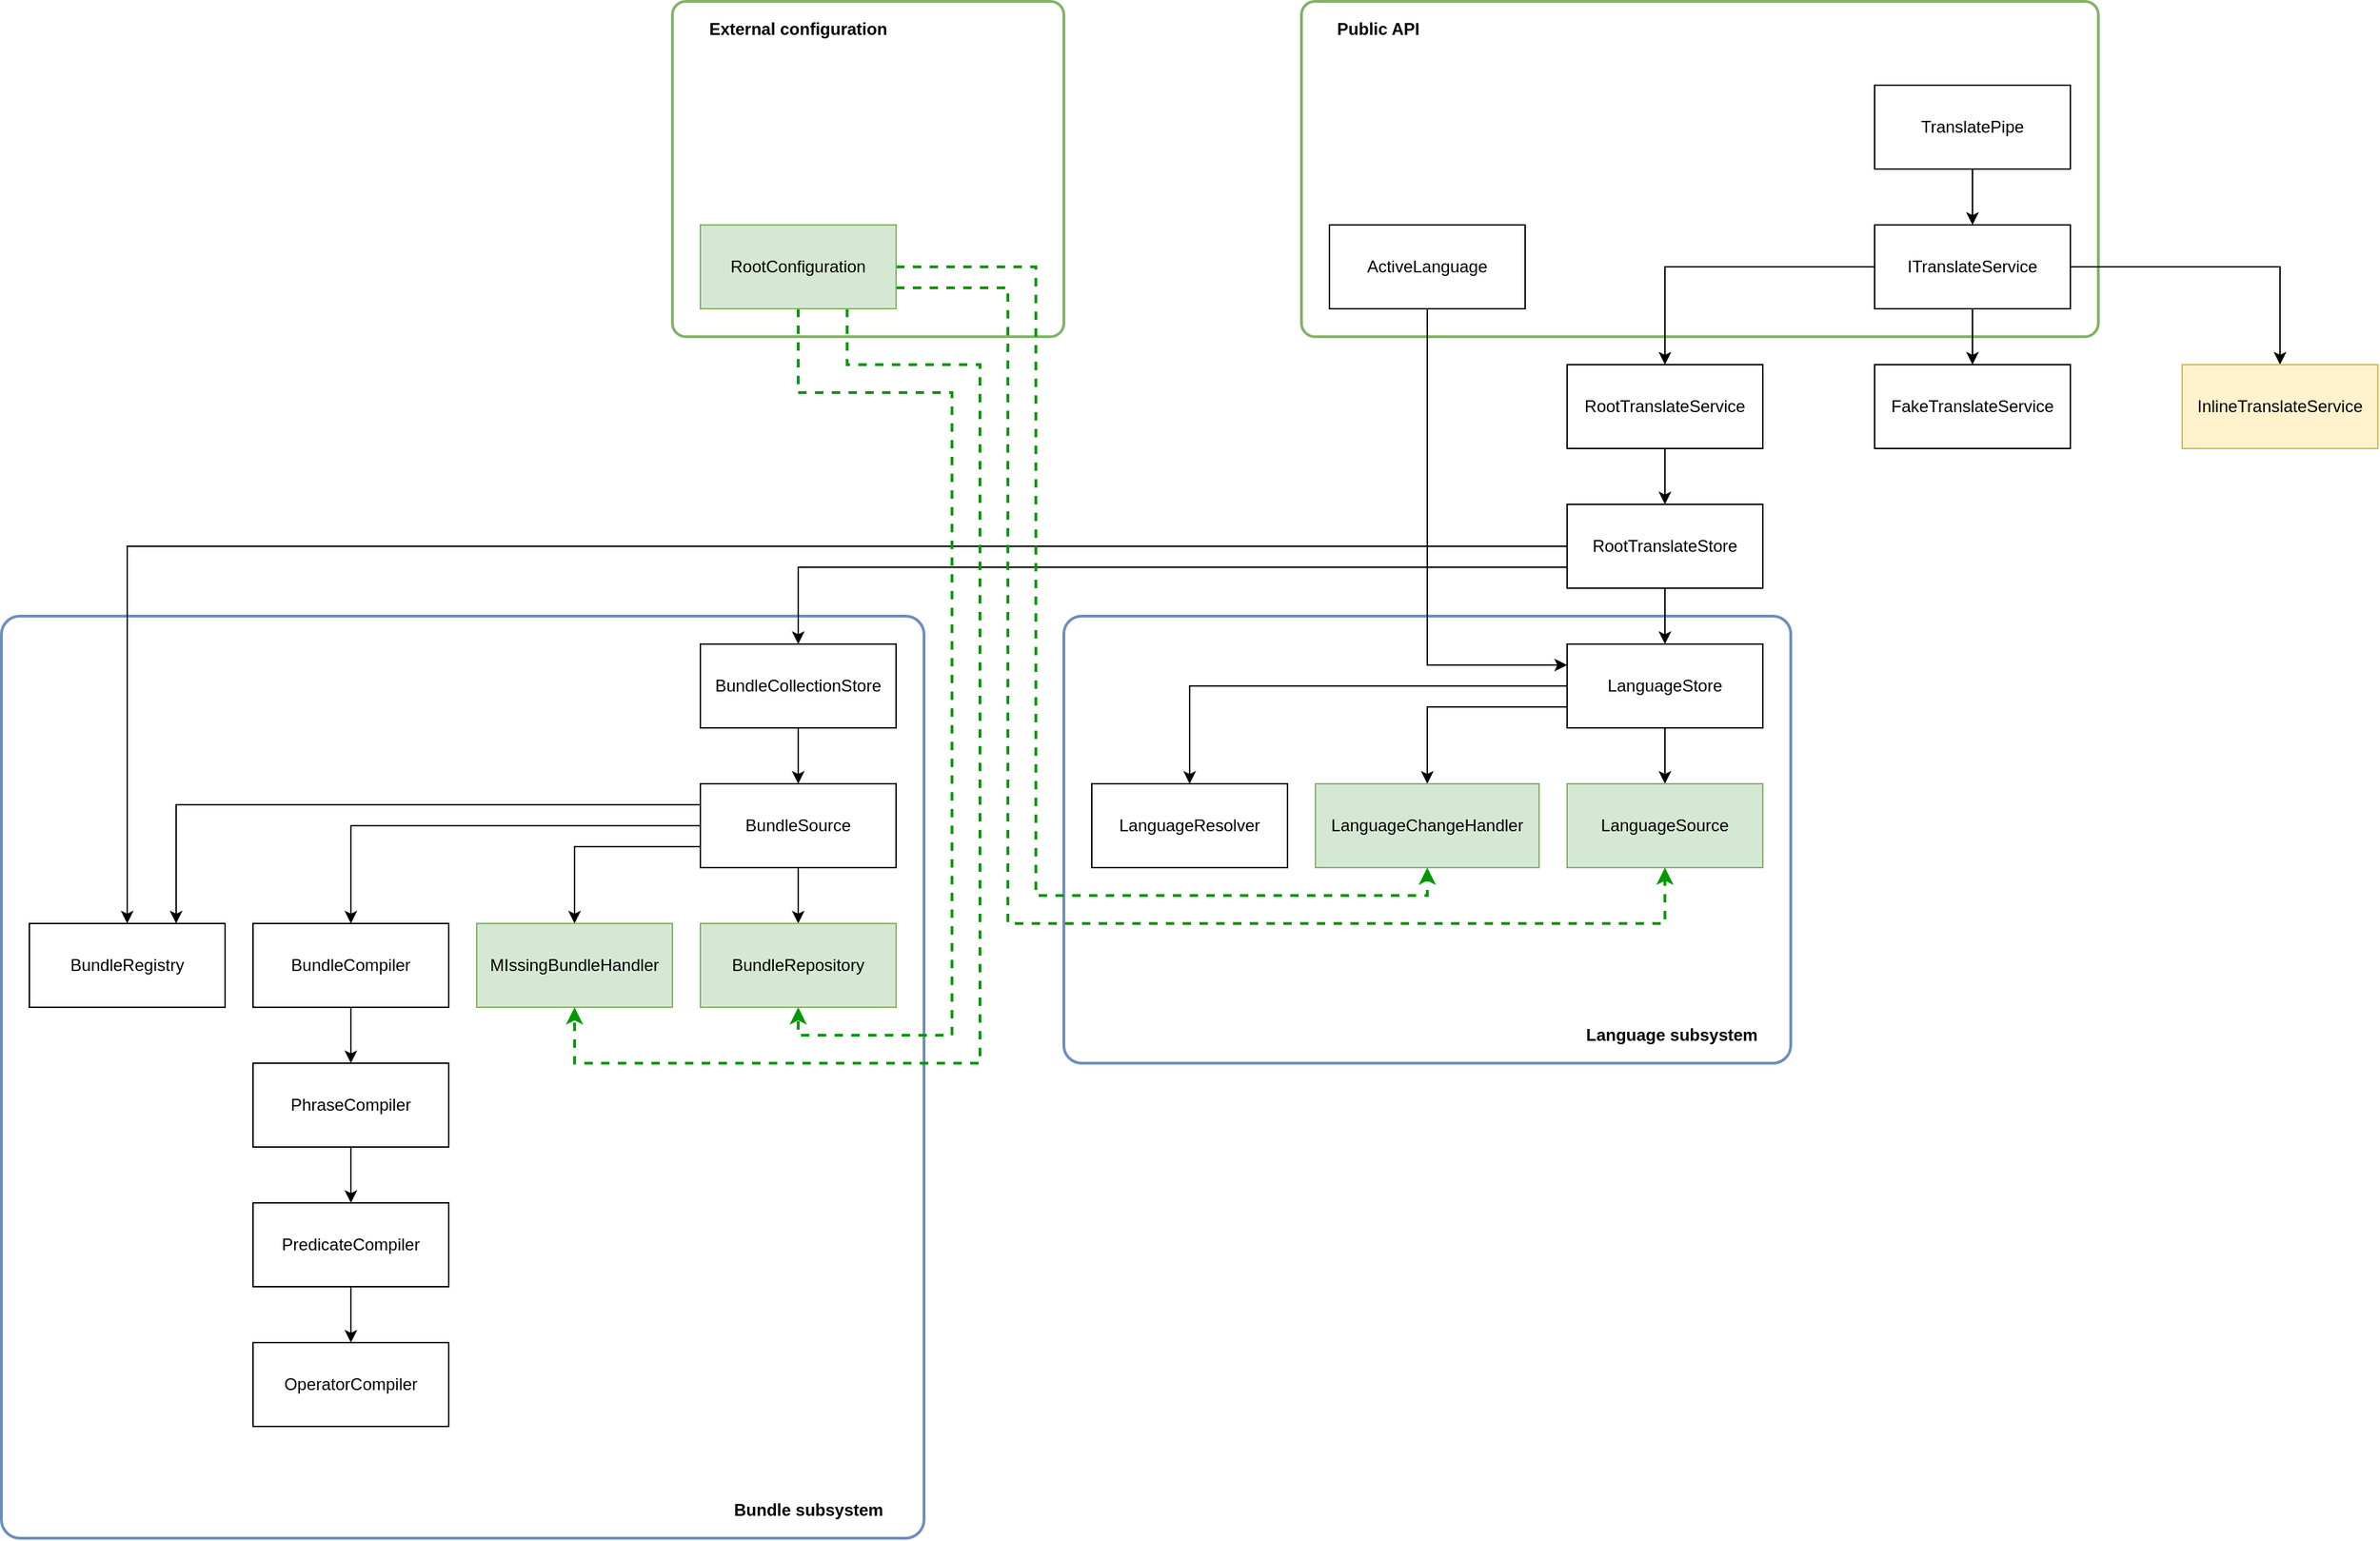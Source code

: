 <mxfile version="13.7.9" type="embed"><diagram id="LMRgBZ4KX8tI2kqlJ1hC" name="Page-1"><mxGraphModel dx="1038" dy="721" grid="1" gridSize="10" guides="1" tooltips="1" connect="1" arrows="1" fold="1" page="1" pageScale="1" pageWidth="2336" pageHeight="1654" background="none" math="0" shadow="0"><root><mxCell id="0"/><mxCell id="1" parent="0"/><mxCell id="ZLy822PfVIKRX5vYNm9j-60" value="" style="rounded=1;whiteSpace=wrap;html=1;strokeWidth=2;strokeColor=#82b366;arcSize=4;imageAspect=0;fillColor=none;" parent="1" vertex="1"><mxGeometry x="990" y="40" width="570" height="240" as="geometry"/></mxCell><mxCell id="ZLy822PfVIKRX5vYNm9j-58" value="" style="rounded=1;whiteSpace=wrap;html=1;strokeWidth=2;arcSize=2;imageAspect=0;strokeColor=#6c8ebf;fillColor=none;" parent="1" vertex="1"><mxGeometry x="60" y="480" width="660" height="660" as="geometry"/></mxCell><mxCell id="ZLy822PfVIKRX5vYNm9j-56" value="" style="rounded=1;whiteSpace=wrap;html=1;strokeWidth=2;strokeColor=#6c8ebf;arcSize=4;imageAspect=0;fillColor=none;" parent="1" vertex="1"><mxGeometry x="820" y="480" width="520" height="320" as="geometry"/></mxCell><mxCell id="ZLy822PfVIKRX5vYNm9j-4" style="edgeStyle=orthogonalEdgeStyle;rounded=0;orthogonalLoop=1;jettySize=auto;html=1;exitX=0.5;exitY=1;exitDx=0;exitDy=0;entryX=0.5;entryY=0;entryDx=0;entryDy=0;" parent="1" source="ZLy822PfVIKRX5vYNm9j-1" target="ZLy822PfVIKRX5vYNm9j-2" edge="1"><mxGeometry relative="1" as="geometry"/></mxCell><mxCell id="ZLy822PfVIKRX5vYNm9j-1" value="TranslatePipe" style="rounded=0;whiteSpace=wrap;html=1;" parent="1" vertex="1"><mxGeometry x="1400" y="100" width="140" height="60" as="geometry"/></mxCell><mxCell id="ZLy822PfVIKRX5vYNm9j-7" style="edgeStyle=orthogonalEdgeStyle;rounded=0;orthogonalLoop=1;jettySize=auto;html=1;exitX=0;exitY=0.5;exitDx=0;exitDy=0;entryX=0.5;entryY=0;entryDx=0;entryDy=0;" parent="1" source="ZLy822PfVIKRX5vYNm9j-2" target="ZLy822PfVIKRX5vYNm9j-5" edge="1"><mxGeometry relative="1" as="geometry"/></mxCell><mxCell id="ZLy822PfVIKRX5vYNm9j-75" style="edgeStyle=orthogonalEdgeStyle;rounded=0;orthogonalLoop=1;jettySize=auto;html=1;exitX=0.5;exitY=1;exitDx=0;exitDy=0;entryX=0.5;entryY=0;entryDx=0;entryDy=0;strokeWidth=1;" parent="1" source="ZLy822PfVIKRX5vYNm9j-2" target="ZLy822PfVIKRX5vYNm9j-6" edge="1"><mxGeometry relative="1" as="geometry"/></mxCell><mxCell id="ZLy822PfVIKRX5vYNm9j-77" style="edgeStyle=orthogonalEdgeStyle;rounded=0;orthogonalLoop=1;jettySize=auto;html=1;exitX=1;exitY=0.5;exitDx=0;exitDy=0;entryX=0.5;entryY=0;entryDx=0;entryDy=0;strokeColor=#000000;strokeWidth=1;" parent="1" source="ZLy822PfVIKRX5vYNm9j-2" target="ZLy822PfVIKRX5vYNm9j-76" edge="1"><mxGeometry relative="1" as="geometry"/></mxCell><mxCell id="ZLy822PfVIKRX5vYNm9j-2" value="ITranslateService" style="rounded=0;whiteSpace=wrap;html=1;" parent="1" vertex="1"><mxGeometry x="1400" y="200" width="140" height="60" as="geometry"/></mxCell><mxCell id="ZLy822PfVIKRX5vYNm9j-15" style="edgeStyle=orthogonalEdgeStyle;rounded=0;orthogonalLoop=1;jettySize=auto;html=1;exitX=0;exitY=0.5;exitDx=0;exitDy=0;" parent="1" source="ZLy822PfVIKRX5vYNm9j-3" target="ZLy822PfVIKRX5vYNm9j-10" edge="1"><mxGeometry relative="1" as="geometry"/></mxCell><mxCell id="ZLy822PfVIKRX5vYNm9j-16" style="edgeStyle=orthogonalEdgeStyle;rounded=0;orthogonalLoop=1;jettySize=auto;html=1;exitX=0;exitY=0.75;exitDx=0;exitDy=0;" parent="1" source="ZLy822PfVIKRX5vYNm9j-3" target="ZLy822PfVIKRX5vYNm9j-11" edge="1"><mxGeometry relative="1" as="geometry"/></mxCell><mxCell id="ZLy822PfVIKRX5vYNm9j-17" style="edgeStyle=orthogonalEdgeStyle;rounded=0;orthogonalLoop=1;jettySize=auto;html=1;exitX=0.5;exitY=1;exitDx=0;exitDy=0;" parent="1" source="ZLy822PfVIKRX5vYNm9j-3" target="ZLy822PfVIKRX5vYNm9j-12" edge="1"><mxGeometry relative="1" as="geometry"/></mxCell><mxCell id="ZLy822PfVIKRX5vYNm9j-3" value="RootTranslateStore" style="rounded=0;whiteSpace=wrap;html=1;" parent="1" vertex="1"><mxGeometry x="1180" y="400" width="140" height="60" as="geometry"/></mxCell><mxCell id="ZLy822PfVIKRX5vYNm9j-9" style="edgeStyle=orthogonalEdgeStyle;rounded=0;orthogonalLoop=1;jettySize=auto;html=1;exitX=0.5;exitY=1;exitDx=0;exitDy=0;" parent="1" source="ZLy822PfVIKRX5vYNm9j-5" target="ZLy822PfVIKRX5vYNm9j-3" edge="1"><mxGeometry relative="1" as="geometry"/></mxCell><mxCell id="ZLy822PfVIKRX5vYNm9j-5" value="RootTranslateService" style="rounded=0;whiteSpace=wrap;html=1;" parent="1" vertex="1"><mxGeometry x="1180" y="300" width="140" height="60" as="geometry"/></mxCell><mxCell id="ZLy822PfVIKRX5vYNm9j-6" value="FakeTranslateService" style="rounded=0;whiteSpace=wrap;html=1;" parent="1" vertex="1"><mxGeometry x="1400" y="300" width="140" height="60" as="geometry"/></mxCell><mxCell id="ZLy822PfVIKRX5vYNm9j-10" value="BundleRegistry" style="rounded=0;whiteSpace=wrap;html=1;" parent="1" vertex="1"><mxGeometry x="80" y="700" width="140" height="60" as="geometry"/></mxCell><mxCell id="ZLy822PfVIKRX5vYNm9j-21" style="edgeStyle=orthogonalEdgeStyle;rounded=0;orthogonalLoop=1;jettySize=auto;html=1;exitX=0.5;exitY=1;exitDx=0;exitDy=0;entryX=0.5;entryY=0;entryDx=0;entryDy=0;" parent="1" source="ZLy822PfVIKRX5vYNm9j-11" target="ZLy822PfVIKRX5vYNm9j-18" edge="1"><mxGeometry relative="1" as="geometry"/></mxCell><mxCell id="ZLy822PfVIKRX5vYNm9j-11" value="BundleCollectionStore" style="rounded=0;whiteSpace=wrap;html=1;" parent="1" vertex="1"><mxGeometry x="560" y="500" width="140" height="60" as="geometry"/></mxCell><mxCell id="ZLy822PfVIKRX5vYNm9j-39" style="edgeStyle=orthogonalEdgeStyle;rounded=0;orthogonalLoop=1;jettySize=auto;html=1;exitX=0.5;exitY=1;exitDx=0;exitDy=0;entryX=0.5;entryY=0;entryDx=0;entryDy=0;" parent="1" source="ZLy822PfVIKRX5vYNm9j-12" target="ZLy822PfVIKRX5vYNm9j-38" edge="1"><mxGeometry relative="1" as="geometry"/></mxCell><mxCell id="ZLy822PfVIKRX5vYNm9j-46" style="edgeStyle=orthogonalEdgeStyle;rounded=0;orthogonalLoop=1;jettySize=auto;html=1;exitX=0;exitY=0.5;exitDx=0;exitDy=0;entryX=0.5;entryY=0;entryDx=0;entryDy=0;" parent="1" source="ZLy822PfVIKRX5vYNm9j-12" target="ZLy822PfVIKRX5vYNm9j-40" edge="1"><mxGeometry relative="1" as="geometry"/></mxCell><mxCell id="ZLy822PfVIKRX5vYNm9j-47" style="edgeStyle=orthogonalEdgeStyle;rounded=0;orthogonalLoop=1;jettySize=auto;html=1;exitX=0;exitY=0.75;exitDx=0;exitDy=0;entryX=0.5;entryY=0;entryDx=0;entryDy=0;" parent="1" source="ZLy822PfVIKRX5vYNm9j-12" target="ZLy822PfVIKRX5vYNm9j-43" edge="1"><mxGeometry relative="1" as="geometry"/></mxCell><mxCell id="ZLy822PfVIKRX5vYNm9j-12" value="LanguageStore" style="rounded=0;whiteSpace=wrap;html=1;" parent="1" vertex="1"><mxGeometry x="1180" y="500" width="140" height="60" as="geometry"/></mxCell><mxCell id="ZLy822PfVIKRX5vYNm9j-23" style="edgeStyle=orthogonalEdgeStyle;rounded=0;orthogonalLoop=1;jettySize=auto;html=1;exitX=0;exitY=0.75;exitDx=0;exitDy=0;entryX=0.5;entryY=0;entryDx=0;entryDy=0;" parent="1" source="ZLy822PfVIKRX5vYNm9j-18" target="ZLy822PfVIKRX5vYNm9j-20" edge="1"><mxGeometry relative="1" as="geometry"/></mxCell><mxCell id="ZLy822PfVIKRX5vYNm9j-29" style="edgeStyle=orthogonalEdgeStyle;rounded=0;orthogonalLoop=1;jettySize=auto;html=1;exitX=0;exitY=0.25;exitDx=0;exitDy=0;entryX=0.75;entryY=0;entryDx=0;entryDy=0;" parent="1" source="ZLy822PfVIKRX5vYNm9j-18" target="ZLy822PfVIKRX5vYNm9j-10" edge="1"><mxGeometry relative="1" as="geometry"/></mxCell><mxCell id="ZLy822PfVIKRX5vYNm9j-30" style="edgeStyle=orthogonalEdgeStyle;rounded=0;orthogonalLoop=1;jettySize=auto;html=1;exitX=0;exitY=0.5;exitDx=0;exitDy=0;entryX=0.5;entryY=0;entryDx=0;entryDy=0;" parent="1" source="ZLy822PfVIKRX5vYNm9j-18" target="ZLy822PfVIKRX5vYNm9j-28" edge="1"><mxGeometry relative="1" as="geometry"/></mxCell><mxCell id="ZLy822PfVIKRX5vYNm9j-31" style="edgeStyle=orthogonalEdgeStyle;rounded=0;orthogonalLoop=1;jettySize=auto;html=1;exitX=0.5;exitY=1;exitDx=0;exitDy=0;entryX=0.5;entryY=0;entryDx=0;entryDy=0;" parent="1" source="ZLy822PfVIKRX5vYNm9j-18" target="ZLy822PfVIKRX5vYNm9j-19" edge="1"><mxGeometry relative="1" as="geometry"/></mxCell><mxCell id="ZLy822PfVIKRX5vYNm9j-18" value="BundleSource" style="rounded=0;whiteSpace=wrap;html=1;" parent="1" vertex="1"><mxGeometry x="560" y="600" width="140" height="60" as="geometry"/></mxCell><mxCell id="ZLy822PfVIKRX5vYNm9j-19" value="BundleRepository" style="rounded=0;whiteSpace=wrap;html=1;fillColor=#d5e8d4;strokeColor=#82b366;" parent="1" vertex="1"><mxGeometry x="560" y="700" width="140" height="60" as="geometry"/></mxCell><mxCell id="ZLy822PfVIKRX5vYNm9j-20" value="MIssingBundleHandler" style="rounded=0;whiteSpace=wrap;html=1;fillColor=#d5e8d4;strokeColor=#82b366;" parent="1" vertex="1"><mxGeometry x="400" y="700" width="140" height="60" as="geometry"/></mxCell><mxCell id="ZLy822PfVIKRX5vYNm9j-33" style="edgeStyle=orthogonalEdgeStyle;rounded=0;orthogonalLoop=1;jettySize=auto;html=1;exitX=0.5;exitY=1;exitDx=0;exitDy=0;entryX=0.5;entryY=0;entryDx=0;entryDy=0;" parent="1" source="ZLy822PfVIKRX5vYNm9j-28" target="ZLy822PfVIKRX5vYNm9j-32" edge="1"><mxGeometry relative="1" as="geometry"/></mxCell><mxCell id="ZLy822PfVIKRX5vYNm9j-28" value="BundleCompiler" style="rounded=0;whiteSpace=wrap;html=1;" parent="1" vertex="1"><mxGeometry x="240" y="700" width="140" height="60" as="geometry"/></mxCell><mxCell id="ZLy822PfVIKRX5vYNm9j-35" style="edgeStyle=orthogonalEdgeStyle;rounded=0;orthogonalLoop=1;jettySize=auto;html=1;exitX=0.5;exitY=1;exitDx=0;exitDy=0;entryX=0.5;entryY=0;entryDx=0;entryDy=0;" parent="1" source="ZLy822PfVIKRX5vYNm9j-32" target="ZLy822PfVIKRX5vYNm9j-34" edge="1"><mxGeometry relative="1" as="geometry"/></mxCell><mxCell id="ZLy822PfVIKRX5vYNm9j-32" value="PhraseCompiler" style="rounded=0;whiteSpace=wrap;html=1;" parent="1" vertex="1"><mxGeometry x="240" y="800" width="140" height="60" as="geometry"/></mxCell><mxCell id="ZLy822PfVIKRX5vYNm9j-37" style="edgeStyle=orthogonalEdgeStyle;rounded=0;orthogonalLoop=1;jettySize=auto;html=1;exitX=0.5;exitY=1;exitDx=0;exitDy=0;entryX=0.5;entryY=0;entryDx=0;entryDy=0;" parent="1" source="ZLy822PfVIKRX5vYNm9j-34" target="ZLy822PfVIKRX5vYNm9j-36" edge="1"><mxGeometry relative="1" as="geometry"/></mxCell><mxCell id="ZLy822PfVIKRX5vYNm9j-34" value="PredicateCompiler" style="rounded=0;whiteSpace=wrap;html=1;" parent="1" vertex="1"><mxGeometry x="240" y="900" width="140" height="60" as="geometry"/></mxCell><mxCell id="ZLy822PfVIKRX5vYNm9j-36" value="OperatorCompiler" style="rounded=0;whiteSpace=wrap;html=1;" parent="1" vertex="1"><mxGeometry x="240" y="1000" width="140" height="60" as="geometry"/></mxCell><mxCell id="ZLy822PfVIKRX5vYNm9j-38" value="LanguageSource" style="rounded=0;whiteSpace=wrap;html=1;fillColor=#d5e8d4;strokeColor=#82b366;" parent="1" vertex="1"><mxGeometry x="1180" y="600" width="140" height="60" as="geometry"/></mxCell><mxCell id="ZLy822PfVIKRX5vYNm9j-40" value="LanguageResolver" style="rounded=0;whiteSpace=wrap;html=1;" parent="1" vertex="1"><mxGeometry x="840" y="600" width="140" height="60" as="geometry"/></mxCell><mxCell id="ZLy822PfVIKRX5vYNm9j-43" value="LanguageChangeHandler" style="rounded=0;whiteSpace=wrap;html=1;fillColor=#d5e8d4;strokeColor=#82b366;" parent="1" vertex="1"><mxGeometry x="1000" y="600" width="160" height="60" as="geometry"/></mxCell><mxCell id="ZLy822PfVIKRX5vYNm9j-53" style="edgeStyle=orthogonalEdgeStyle;rounded=0;orthogonalLoop=1;jettySize=auto;html=1;exitX=0.5;exitY=1;exitDx=0;exitDy=0;entryX=0;entryY=0.25;entryDx=0;entryDy=0;" parent="1" source="ZLy822PfVIKRX5vYNm9j-49" target="ZLy822PfVIKRX5vYNm9j-12" edge="1"><mxGeometry relative="1" as="geometry"/></mxCell><mxCell id="ZLy822PfVIKRX5vYNm9j-49" value="ActiveLanguage" style="rounded=0;whiteSpace=wrap;html=1;" parent="1" vertex="1"><mxGeometry x="1010" y="200" width="140" height="60" as="geometry"/></mxCell><mxCell id="ZLy822PfVIKRX5vYNm9j-57" value="Language subsystem" style="text;html=1;align=center;verticalAlign=middle;whiteSpace=wrap;rounded=0;fontStyle=1" parent="1" vertex="1"><mxGeometry x="1180" y="760" width="150" height="40" as="geometry"/></mxCell><mxCell id="ZLy822PfVIKRX5vYNm9j-59" value="Bundle subsystem" style="text;html=1;align=center;verticalAlign=middle;whiteSpace=wrap;rounded=0;fontStyle=1" parent="1" vertex="1"><mxGeometry x="570" y="1100" width="135" height="40" as="geometry"/></mxCell><mxCell id="ZLy822PfVIKRX5vYNm9j-62" value="Public API" style="text;html=1;align=center;verticalAlign=middle;whiteSpace=wrap;rounded=0;fontStyle=1" parent="1" vertex="1"><mxGeometry x="1000" y="40" width="90" height="40" as="geometry"/></mxCell><mxCell id="ZLy822PfVIKRX5vYNm9j-63" value="" style="rounded=1;whiteSpace=wrap;html=1;strokeWidth=2;strokeColor=#82b366;arcSize=4;imageAspect=0;fillColor=none;" parent="1" vertex="1"><mxGeometry x="540" y="40" width="280" height="240" as="geometry"/></mxCell><mxCell id="ZLy822PfVIKRX5vYNm9j-68" style="edgeStyle=orthogonalEdgeStyle;rounded=0;orthogonalLoop=1;jettySize=auto;html=1;exitX=1;exitY=0.5;exitDx=0;exitDy=0;entryX=0.5;entryY=1;entryDx=0;entryDy=0;dashed=1;strokeWidth=2;strokeColor=#009900;" parent="1" source="ZLy822PfVIKRX5vYNm9j-64" target="ZLy822PfVIKRX5vYNm9j-43" edge="1"><mxGeometry relative="1" as="geometry"><Array as="points"><mxPoint x="800" y="230"/><mxPoint x="800" y="680"/><mxPoint x="1080" y="680"/></Array></mxGeometry></mxCell><mxCell id="ZLy822PfVIKRX5vYNm9j-69" style="edgeStyle=orthogonalEdgeStyle;rounded=0;orthogonalLoop=1;jettySize=auto;html=1;exitX=1;exitY=0.75;exitDx=0;exitDy=0;entryX=0.5;entryY=1;entryDx=0;entryDy=0;strokeColor=#009900;strokeWidth=2;dashed=1;" parent="1" source="ZLy822PfVIKRX5vYNm9j-64" target="ZLy822PfVIKRX5vYNm9j-38" edge="1"><mxGeometry relative="1" as="geometry"><Array as="points"><mxPoint x="780" y="245"/><mxPoint x="780" y="700"/><mxPoint x="1250" y="700"/></Array></mxGeometry></mxCell><mxCell id="ZLy822PfVIKRX5vYNm9j-72" style="edgeStyle=orthogonalEdgeStyle;rounded=0;orthogonalLoop=1;jettySize=auto;html=1;exitX=0.75;exitY=1;exitDx=0;exitDy=0;entryX=0.5;entryY=1;entryDx=0;entryDy=0;strokeColor=#009900;dashed=1;strokeWidth=2;" parent="1" source="ZLy822PfVIKRX5vYNm9j-64" target="ZLy822PfVIKRX5vYNm9j-20" edge="1"><mxGeometry relative="1" as="geometry"><Array as="points"><mxPoint x="665" y="300"/><mxPoint x="760" y="300"/><mxPoint x="760" y="800"/><mxPoint x="470" y="800"/></Array></mxGeometry></mxCell><mxCell id="ZLy822PfVIKRX5vYNm9j-73" style="edgeStyle=orthogonalEdgeStyle;rounded=0;orthogonalLoop=1;jettySize=auto;html=1;exitX=0.5;exitY=1;exitDx=0;exitDy=0;entryX=0.5;entryY=1;entryDx=0;entryDy=0;strokeColor=#009900;dashed=1;strokeWidth=2;" parent="1" source="ZLy822PfVIKRX5vYNm9j-64" target="ZLy822PfVIKRX5vYNm9j-19" edge="1"><mxGeometry relative="1" as="geometry"><Array as="points"><mxPoint x="630" y="320"/><mxPoint x="740" y="320"/><mxPoint x="740" y="780"/><mxPoint x="630" y="780"/></Array></mxGeometry></mxCell><mxCell id="ZLy822PfVIKRX5vYNm9j-64" value="RootConfiguration" style="rounded=0;whiteSpace=wrap;html=1;strokeWidth=1;fillColor=#d5e8d4;strokeColor=#82b366;" parent="1" vertex="1"><mxGeometry x="560" y="200" width="140" height="60" as="geometry"/></mxCell><mxCell id="ZLy822PfVIKRX5vYNm9j-65" value="External configuration" style="text;html=1;align=center;verticalAlign=middle;whiteSpace=wrap;rounded=0;fontStyle=1" parent="1" vertex="1"><mxGeometry x="550" y="40" width="160" height="40" as="geometry"/></mxCell><mxCell id="ZLy822PfVIKRX5vYNm9j-70" value="LanguageResolver" style="rounded=0;whiteSpace=wrap;html=1;" parent="1" vertex="1"><mxGeometry x="840" y="600" width="140" height="60" as="geometry"/></mxCell><mxCell id="ZLy822PfVIKRX5vYNm9j-71" value="LanguageResolver" style="rounded=0;whiteSpace=wrap;html=1;" parent="1" vertex="1"><mxGeometry x="840" y="600" width="140" height="60" as="geometry"/></mxCell><mxCell id="ZLy822PfVIKRX5vYNm9j-76" value="InlineTranslateService" style="rounded=0;whiteSpace=wrap;html=1;strokeColor=#d6b656;strokeWidth=1;fillColor=#fff2cc;" parent="1" vertex="1"><mxGeometry x="1620" y="300" width="140" height="60" as="geometry"/></mxCell></root></mxGraphModel></diagram></mxfile>